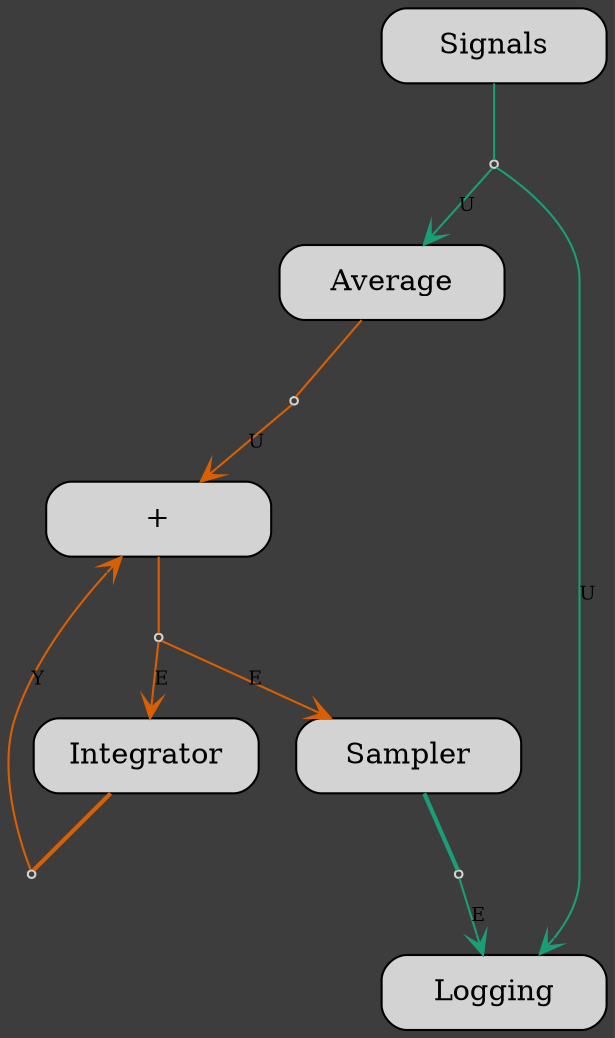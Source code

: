 
digraph  G {
  overlap = scale;
  splines = true;
  bgcolor = gray24;
  {node [shape=box, width=1.5, style="rounded,filled", fillcolor=lightgray]; 11342817199025411071 [label="Signals"]; 6171641422625605830 [label="Average"]; 37516449950242697 [label="+"]; 8144285536227623429 [label="Integrator"]; 11066402299780161168 [label="Sampler"]; 11529587822733532187 [label="Logging"];}
  node [shape=point, fillcolor=gray24, color=lightgray];

  /* Outputs */
{
  edge [arrowhead=none,colorscheme=dark28];
  11342817199025411071 -> 13617421333920241101 [color=1];
6171641422625605830 -> 13583400200963484111 [color=2];
37516449950242697 -> 12808559226776856679 [color=2];
8144285536227623429 -> 4106161941533858576 [color=2, style=bold];
11066402299780161168 -> 12484735345195816301 [color=1, style=bold];
}
  /* Inputs */
{
  edge [arrowhead=vee,fontsize=9, fontcolor=lightgray, labelfloat=true,colorscheme=dark28]
  13617421333920241101 -> 6171641422625605830 [label="U", color=1];
13583400200963484111 -> 37516449950242697 [label="U", color=2];
4106161941533858576 -> 37516449950242697 [label="Y", color=2];
12808559226776856679 -> 8144285536227623429 [label="E", color=2];
12808559226776856679 -> 11066402299780161168 [label="E", color=2];
13617421333920241101 -> 11529587822733532187 [label="U", color=1];
12484735345195816301 -> 11529587822733532187 [label="E", color=1];
}
}
